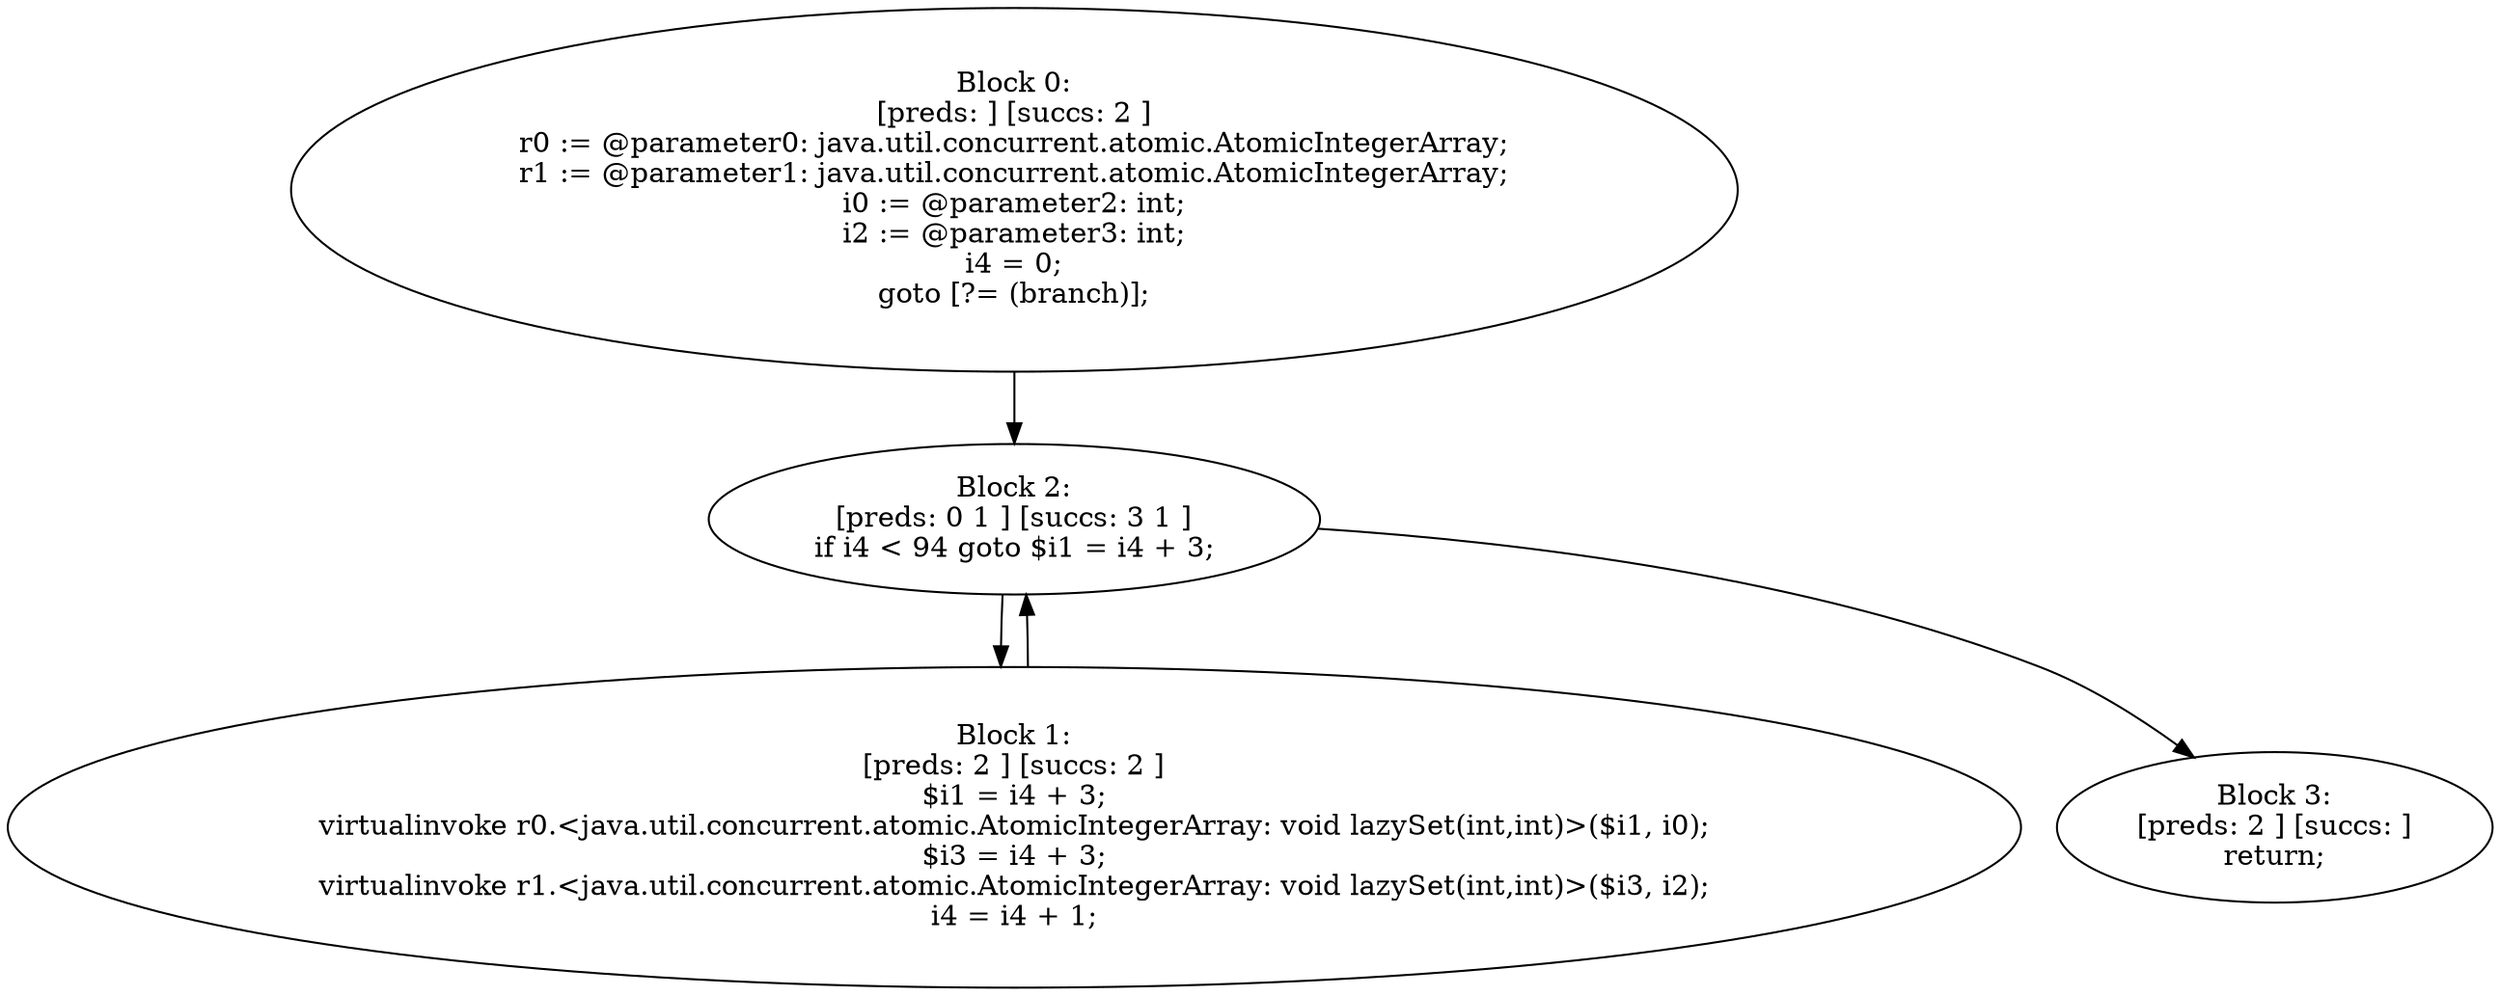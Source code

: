 digraph "unitGraph" {
    "Block 0:
[preds: ] [succs: 2 ]
r0 := @parameter0: java.util.concurrent.atomic.AtomicIntegerArray;
r1 := @parameter1: java.util.concurrent.atomic.AtomicIntegerArray;
i0 := @parameter2: int;
i2 := @parameter3: int;
i4 = 0;
goto [?= (branch)];
"
    "Block 1:
[preds: 2 ] [succs: 2 ]
$i1 = i4 + 3;
virtualinvoke r0.<java.util.concurrent.atomic.AtomicIntegerArray: void lazySet(int,int)>($i1, i0);
$i3 = i4 + 3;
virtualinvoke r1.<java.util.concurrent.atomic.AtomicIntegerArray: void lazySet(int,int)>($i3, i2);
i4 = i4 + 1;
"
    "Block 2:
[preds: 0 1 ] [succs: 3 1 ]
if i4 < 94 goto $i1 = i4 + 3;
"
    "Block 3:
[preds: 2 ] [succs: ]
return;
"
    "Block 0:
[preds: ] [succs: 2 ]
r0 := @parameter0: java.util.concurrent.atomic.AtomicIntegerArray;
r1 := @parameter1: java.util.concurrent.atomic.AtomicIntegerArray;
i0 := @parameter2: int;
i2 := @parameter3: int;
i4 = 0;
goto [?= (branch)];
"->"Block 2:
[preds: 0 1 ] [succs: 3 1 ]
if i4 < 94 goto $i1 = i4 + 3;
";
    "Block 1:
[preds: 2 ] [succs: 2 ]
$i1 = i4 + 3;
virtualinvoke r0.<java.util.concurrent.atomic.AtomicIntegerArray: void lazySet(int,int)>($i1, i0);
$i3 = i4 + 3;
virtualinvoke r1.<java.util.concurrent.atomic.AtomicIntegerArray: void lazySet(int,int)>($i3, i2);
i4 = i4 + 1;
"->"Block 2:
[preds: 0 1 ] [succs: 3 1 ]
if i4 < 94 goto $i1 = i4 + 3;
";
    "Block 2:
[preds: 0 1 ] [succs: 3 1 ]
if i4 < 94 goto $i1 = i4 + 3;
"->"Block 3:
[preds: 2 ] [succs: ]
return;
";
    "Block 2:
[preds: 0 1 ] [succs: 3 1 ]
if i4 < 94 goto $i1 = i4 + 3;
"->"Block 1:
[preds: 2 ] [succs: 2 ]
$i1 = i4 + 3;
virtualinvoke r0.<java.util.concurrent.atomic.AtomicIntegerArray: void lazySet(int,int)>($i1, i0);
$i3 = i4 + 3;
virtualinvoke r1.<java.util.concurrent.atomic.AtomicIntegerArray: void lazySet(int,int)>($i3, i2);
i4 = i4 + 1;
";
}
